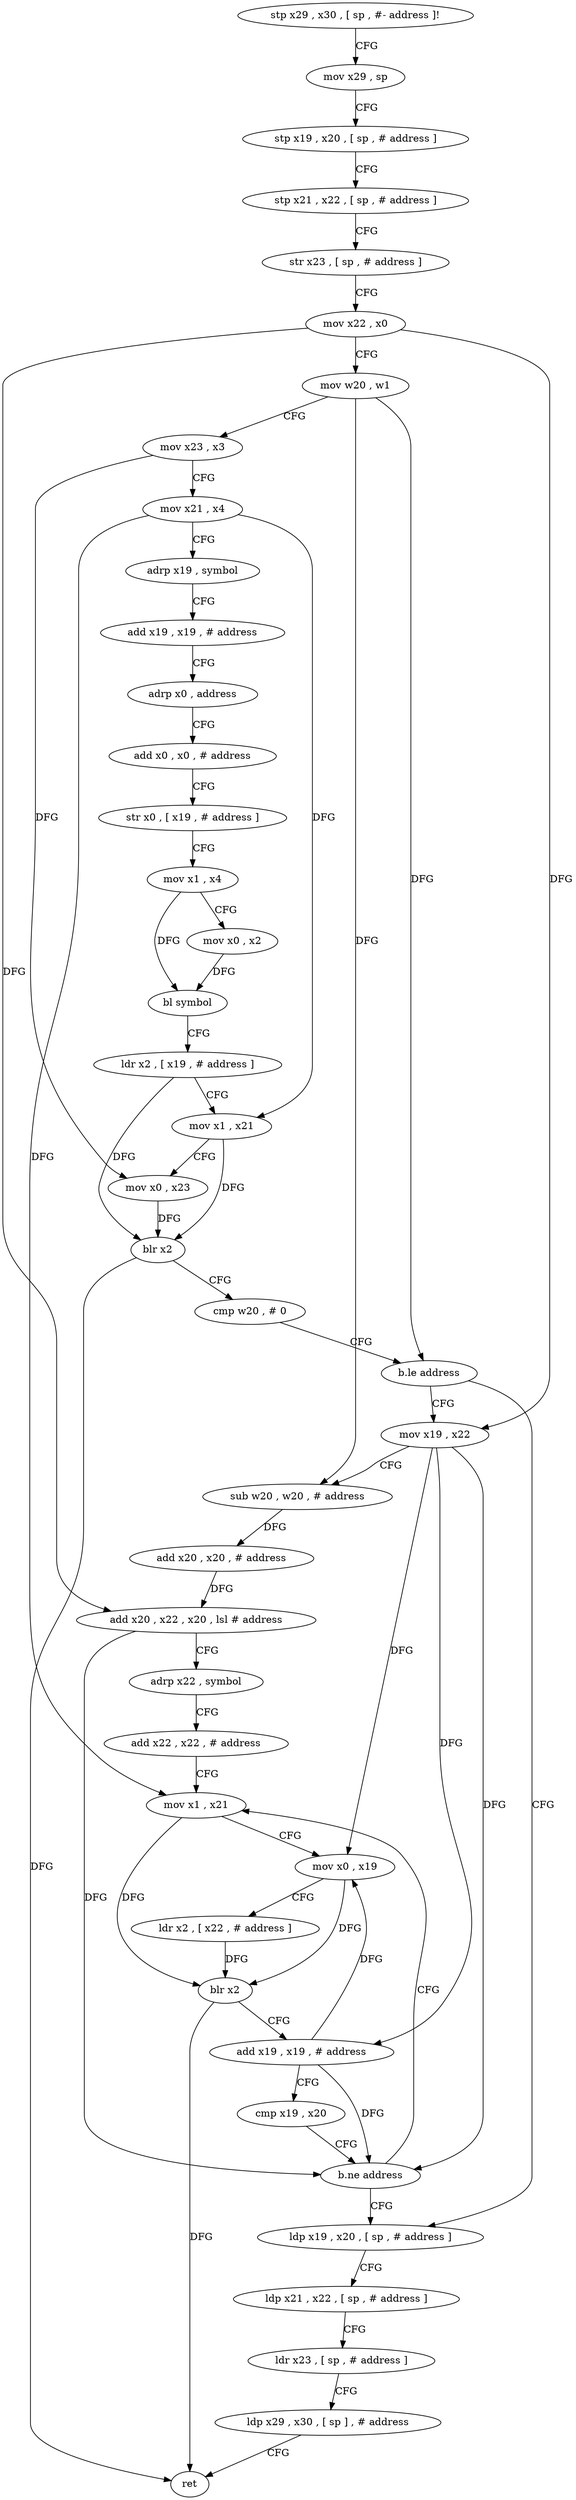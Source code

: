 digraph "func" {
"4226188" [label = "stp x29 , x30 , [ sp , #- address ]!" ]
"4226192" [label = "mov x29 , sp" ]
"4226196" [label = "stp x19 , x20 , [ sp , # address ]" ]
"4226200" [label = "stp x21 , x22 , [ sp , # address ]" ]
"4226204" [label = "str x23 , [ sp , # address ]" ]
"4226208" [label = "mov x22 , x0" ]
"4226212" [label = "mov w20 , w1" ]
"4226216" [label = "mov x23 , x3" ]
"4226220" [label = "mov x21 , x4" ]
"4226224" [label = "adrp x19 , symbol" ]
"4226228" [label = "add x19 , x19 , # address" ]
"4226232" [label = "adrp x0 , address" ]
"4226236" [label = "add x0 , x0 , # address" ]
"4226240" [label = "str x0 , [ x19 , # address ]" ]
"4226244" [label = "mov x1 , x4" ]
"4226248" [label = "mov x0 , x2" ]
"4226252" [label = "bl symbol" ]
"4226256" [label = "ldr x2 , [ x19 , # address ]" ]
"4226260" [label = "mov x1 , x21" ]
"4226264" [label = "mov x0 , x23" ]
"4226268" [label = "blr x2" ]
"4226272" [label = "cmp w20 , # 0" ]
"4226276" [label = "b.le address" ]
"4226332" [label = "ldp x19 , x20 , [ sp , # address ]" ]
"4226280" [label = "mov x19 , x22" ]
"4226336" [label = "ldp x21 , x22 , [ sp , # address ]" ]
"4226340" [label = "ldr x23 , [ sp , # address ]" ]
"4226344" [label = "ldp x29 , x30 , [ sp ] , # address" ]
"4226348" [label = "ret" ]
"4226284" [label = "sub w20 , w20 , # address" ]
"4226288" [label = "add x20 , x20 , # address" ]
"4226292" [label = "add x20 , x22 , x20 , lsl # address" ]
"4226296" [label = "adrp x22 , symbol" ]
"4226300" [label = "add x22 , x22 , # address" ]
"4226304" [label = "mov x1 , x21" ]
"4226308" [label = "mov x0 , x19" ]
"4226312" [label = "ldr x2 , [ x22 , # address ]" ]
"4226316" [label = "blr x2" ]
"4226320" [label = "add x19 , x19 , # address" ]
"4226324" [label = "cmp x19 , x20" ]
"4226328" [label = "b.ne address" ]
"4226188" -> "4226192" [ label = "CFG" ]
"4226192" -> "4226196" [ label = "CFG" ]
"4226196" -> "4226200" [ label = "CFG" ]
"4226200" -> "4226204" [ label = "CFG" ]
"4226204" -> "4226208" [ label = "CFG" ]
"4226208" -> "4226212" [ label = "CFG" ]
"4226208" -> "4226280" [ label = "DFG" ]
"4226208" -> "4226292" [ label = "DFG" ]
"4226212" -> "4226216" [ label = "CFG" ]
"4226212" -> "4226276" [ label = "DFG" ]
"4226212" -> "4226284" [ label = "DFG" ]
"4226216" -> "4226220" [ label = "CFG" ]
"4226216" -> "4226264" [ label = "DFG" ]
"4226220" -> "4226224" [ label = "CFG" ]
"4226220" -> "4226260" [ label = "DFG" ]
"4226220" -> "4226304" [ label = "DFG" ]
"4226224" -> "4226228" [ label = "CFG" ]
"4226228" -> "4226232" [ label = "CFG" ]
"4226232" -> "4226236" [ label = "CFG" ]
"4226236" -> "4226240" [ label = "CFG" ]
"4226240" -> "4226244" [ label = "CFG" ]
"4226244" -> "4226248" [ label = "CFG" ]
"4226244" -> "4226252" [ label = "DFG" ]
"4226248" -> "4226252" [ label = "DFG" ]
"4226252" -> "4226256" [ label = "CFG" ]
"4226256" -> "4226260" [ label = "CFG" ]
"4226256" -> "4226268" [ label = "DFG" ]
"4226260" -> "4226264" [ label = "CFG" ]
"4226260" -> "4226268" [ label = "DFG" ]
"4226264" -> "4226268" [ label = "DFG" ]
"4226268" -> "4226272" [ label = "CFG" ]
"4226268" -> "4226348" [ label = "DFG" ]
"4226272" -> "4226276" [ label = "CFG" ]
"4226276" -> "4226332" [ label = "CFG" ]
"4226276" -> "4226280" [ label = "CFG" ]
"4226332" -> "4226336" [ label = "CFG" ]
"4226280" -> "4226284" [ label = "CFG" ]
"4226280" -> "4226308" [ label = "DFG" ]
"4226280" -> "4226320" [ label = "DFG" ]
"4226280" -> "4226328" [ label = "DFG" ]
"4226336" -> "4226340" [ label = "CFG" ]
"4226340" -> "4226344" [ label = "CFG" ]
"4226344" -> "4226348" [ label = "CFG" ]
"4226284" -> "4226288" [ label = "DFG" ]
"4226288" -> "4226292" [ label = "DFG" ]
"4226292" -> "4226296" [ label = "CFG" ]
"4226292" -> "4226328" [ label = "DFG" ]
"4226296" -> "4226300" [ label = "CFG" ]
"4226300" -> "4226304" [ label = "CFG" ]
"4226304" -> "4226308" [ label = "CFG" ]
"4226304" -> "4226316" [ label = "DFG" ]
"4226308" -> "4226312" [ label = "CFG" ]
"4226308" -> "4226316" [ label = "DFG" ]
"4226312" -> "4226316" [ label = "DFG" ]
"4226316" -> "4226320" [ label = "CFG" ]
"4226316" -> "4226348" [ label = "DFG" ]
"4226320" -> "4226324" [ label = "CFG" ]
"4226320" -> "4226308" [ label = "DFG" ]
"4226320" -> "4226328" [ label = "DFG" ]
"4226324" -> "4226328" [ label = "CFG" ]
"4226328" -> "4226304" [ label = "CFG" ]
"4226328" -> "4226332" [ label = "CFG" ]
}
